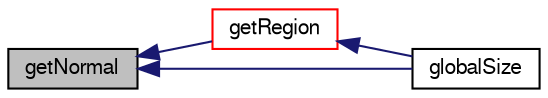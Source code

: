 digraph "getNormal"
{
  bgcolor="transparent";
  edge [fontname="FreeSans",fontsize="10",labelfontname="FreeSans",labelfontsize="10"];
  node [fontname="FreeSans",fontsize="10",shape=record];
  rankdir="LR";
  Node3533 [label="getNormal",height=0.2,width=0.4,color="black", fillcolor="grey75", style="filled", fontcolor="black"];
  Node3533 -> Node3534 [dir="back",color="midnightblue",fontsize="10",style="solid",fontname="FreeSans"];
  Node3534 [label="getRegion",height=0.2,width=0.4,color="red",URL="$a28642.html#ab2bcdcc4dd1bdb5a9e1d1025292bdf24",tooltip="From a set of points and indices get the region. "];
  Node3534 -> Node3538 [dir="back",color="midnightblue",fontsize="10",style="solid",fontname="FreeSans"];
  Node3538 [label="globalSize",height=0.2,width=0.4,color="black",URL="$a28642.html#ac5f772f3178732f6a128f36aac0212fd",tooltip="Range of global indices that can be returned. "];
  Node3533 -> Node3538 [dir="back",color="midnightblue",fontsize="10",style="solid",fontname="FreeSans"];
}
